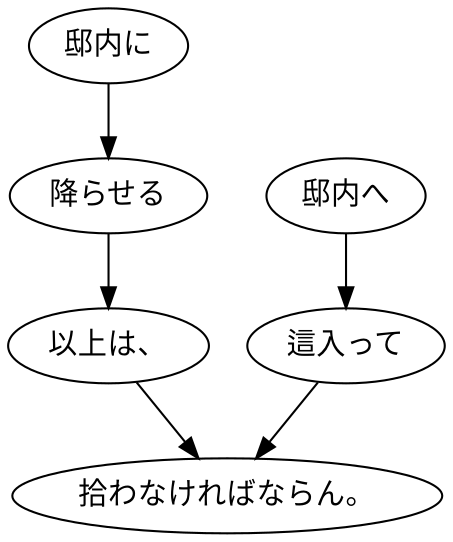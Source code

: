 digraph graph5072 {
	node0 [label="邸内に"];
	node1 [label="降らせる"];
	node2 [label="以上は、"];
	node3 [label="邸内へ"];
	node4 [label="這入って"];
	node5 [label="拾わなければならん。"];
	node0 -> node1;
	node1 -> node2;
	node2 -> node5;
	node3 -> node4;
	node4 -> node5;
}
